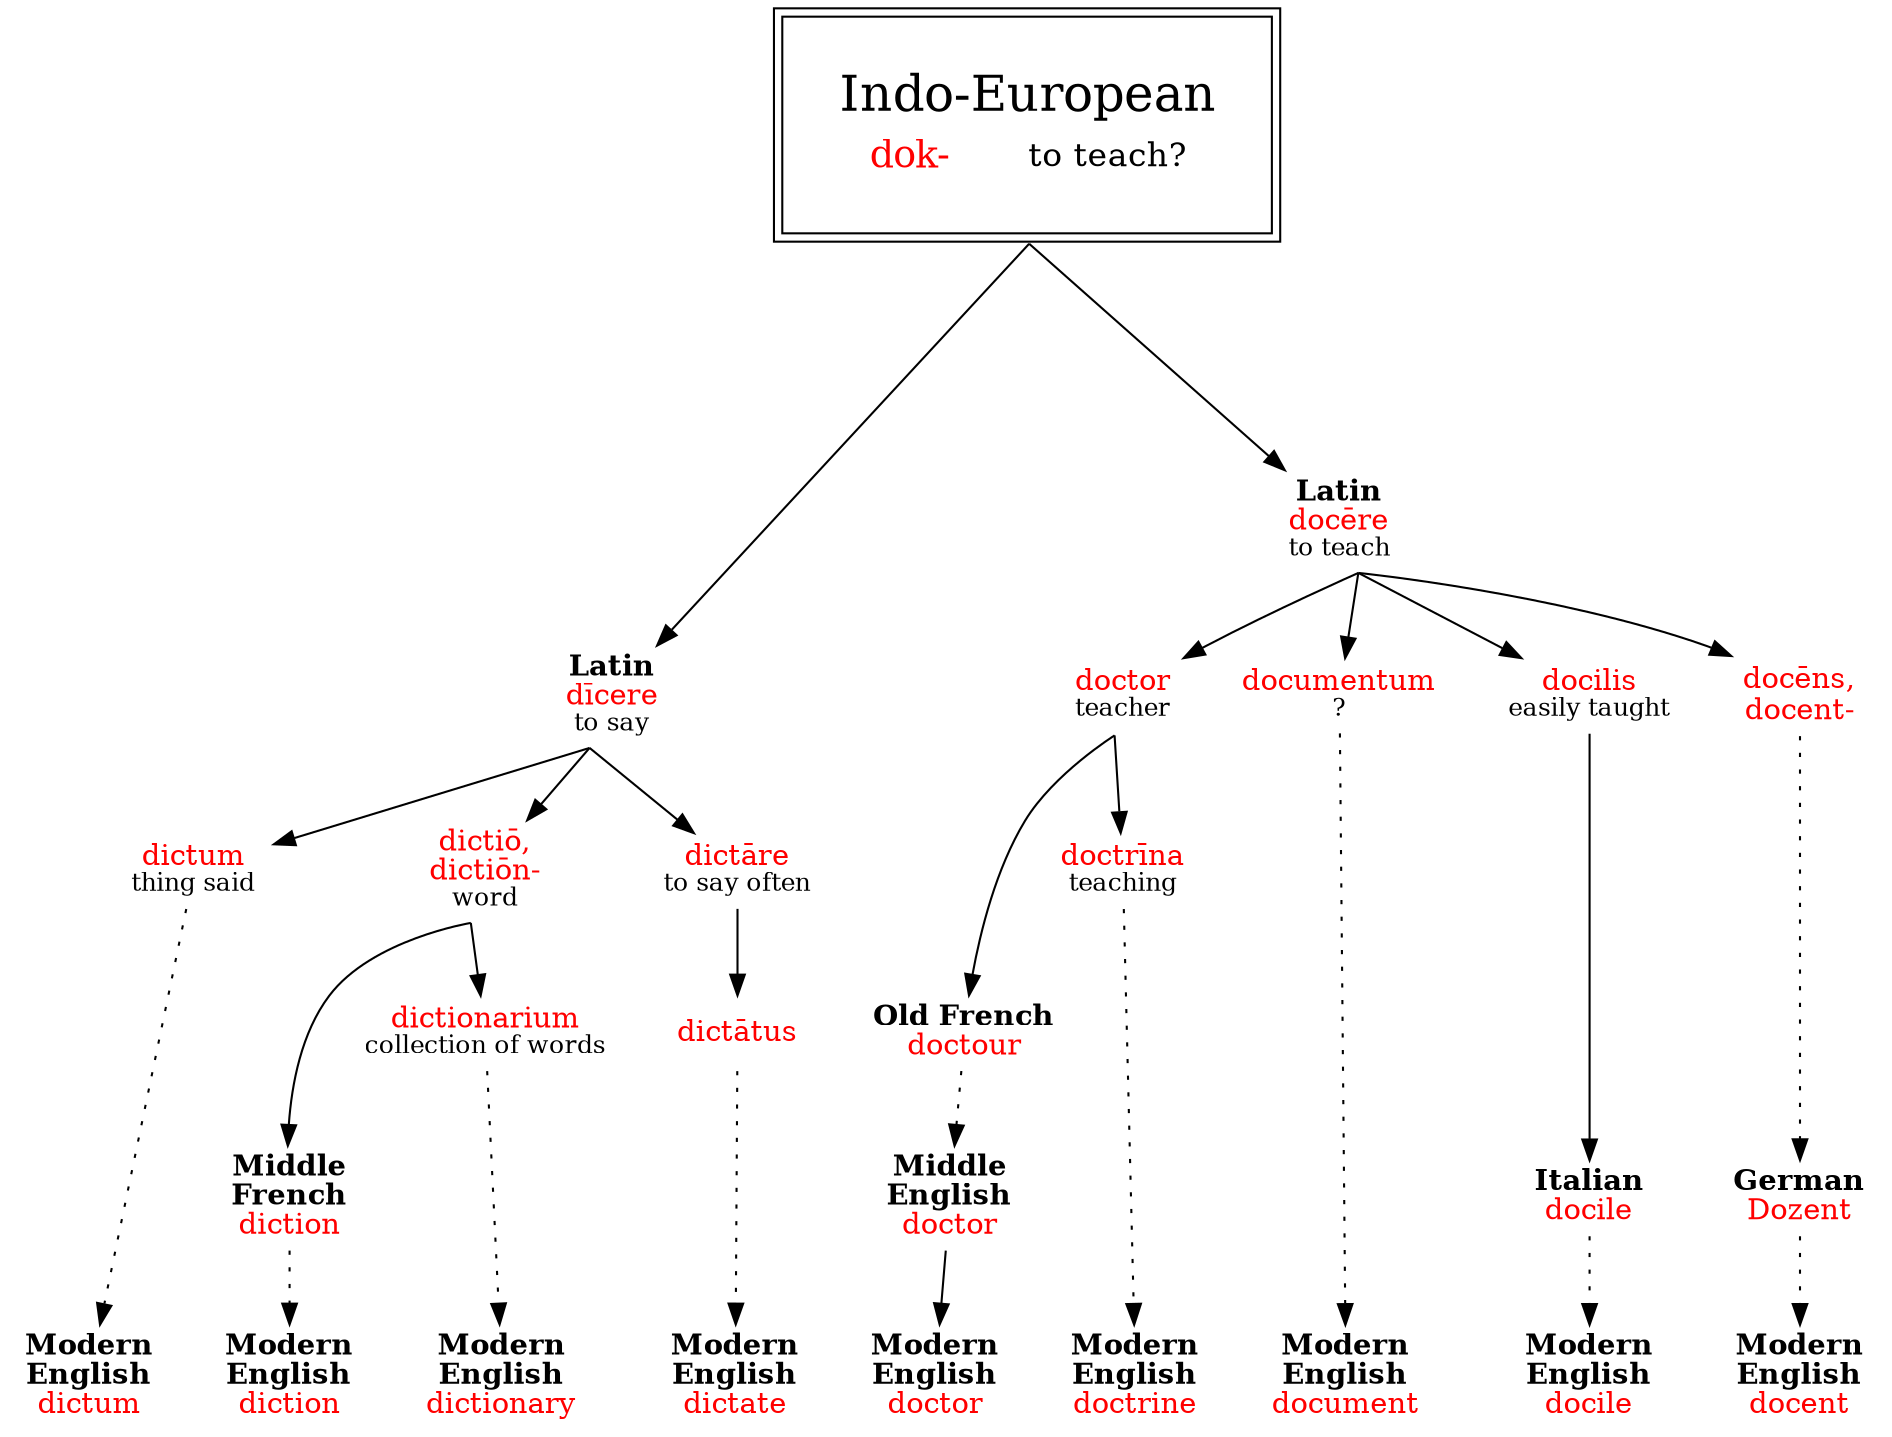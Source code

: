 strict digraph {
node [shape=none]
dok [label=<<table border="0"><tr><td colspan="2"><font point-size="24">Indo-European</font></td></tr><tr><td><font point-size="18" color="red">dok-</font></td><td><font point-size="16">to teach?</font></td></tr></table>> tooltip="Indo-European \"dok-, dek-\" to learn" shape=rect peripheries=2 margin=.3 URL="dok-learn0.svg"]
dok -> {dicereL docereL} [sametail=1 minlen=3]

/* ---- L dicere ---- */
/* dictum */
dicereL [label=<<b>Latin</b><br/><font color="red">dīcere</font><br/><font point-size="12">to say</font>>]
dictumL [label=<<font color="red">dictum</font><br/><font point-size="12">thing said</font>>]
dictum [label=<<b>Modern<br/>English</b><br/><font color="red">dictum</font>>]
dok -> dicereL -> dictumL
dictumL -> dictum [style=dotted]

/* diction */
dictioL [label=<<font color="red">dictiō,<br/>dictiōn-</font><br/><font point-size="12">word</font>>]
dictionMF [label=<<b>Middle<br/>French</b><br/><font color="red">diction</font>>]
diction [label=<<b>Modern<br/>English</b><br/><font color="red">diction</font>>]
dicereL -> dictioL -> dictionMF
dictionMF -> diction [style=dotted]

/* dictionary */
dictionarium [label=<<font color="red">dictionarium</font><br/><font point-size="12">collection of words</font>>]
dictionary [label=<<b>Modern<br/>English</b><br/><font color="red">dictionary</font>>]
dictioL -> dictionarium
dictionarium -> dictionary [style=dotted]

/* dictate */
dictareL [label=<<font color="red">dictāre</font><br/><font point-size="12">to say often</font>>]
dictatusL [label=<<font color="red">dictātus</font>>] // past part.
dictate [label=<<b>Modern<br/>English</b><br/><font color="red">dictate</font>>]
dicereL -> dictareL -> dictatusL
dictatusL -> dictate [style=dotted]

/* ---- L docere ---- */
// decere -> docere ??
/* doctor */
docereL [label=<<b>Latin</b><br/><font color="red">docēre</font><br/><font point-size="12">to teach</font>>]
//? doctusL [label=<<font color="red">doctus</font><br/><font point-size="12">learned</font>>]
doctorL [label=<<font color="red">doctor</font><br/><font point-size="12">teacher</font>>]
doctourOF [label=<<b>Old French</b><br/><font color="red">doctour</font>>]
doctorME [label=<<b>Middle<br/>English</b><br/><font color="red">doctor</font>>]
doctor [label=<<b>Modern<br/>English</b><br/><font color="red">doctor</font>>]
dok -> docereL -> doctorL -> doctourOF
doctourOF -> doctorME [style=dotted]
doctorME -> doctor

/* doctrine */
doctrinaL [label=<<font color="red">doctrīna</font><br/><font point-size="12">teaching</font>>]
doctrine [label=<<b>Modern<br/>English</b><br/><font color="red">doctrine</font>>]
doctorL -> doctrinaL
doctrinaL -> doctrine [style=dotted]

/* document */
documentum [label=<<font color="red">documentum</font><br/><font point-size="12">?</font>>] // lesson; written instruction; official paper
document [label=<<b>Modern<br/>English</b><br/><font color="red">document</font>>]
docereL -> documentum
documentum -> document [style=dotted]

/* docile */
docilisL [label=<<font color="red">docilis</font><br/><font point-size="12">easily taught</font>>]
docileI [label=<<b>Italian</b><br/><font color="red">docile</font>>]
docile [label=<<b>Modern<br/>English</b><br/><font color="red">docile</font>>]
docereL -> docilisL -> docileI
docileI -> docile [style=dotted]

/* docent */
docensL [label=<<font color="red">docēns,<br/>docent-</font>>]
dozentGr [label=<<b>German</b><br/><font color="red">Dozent</font>>]
docent [label=<<b>Modern<br/>English</b><br/><font color="red">docent</font>>]
docereL -> docensL
docensL -> dozentGr -> docent [style=dotted]

{rank=same dictum diction dictionary dictate doctor doctrine document docile docent}
dicereL -> {dictumL dictioL dictareL rank=same} [sametail=1]
docereL -> {doctorL documentum docilisL docensL rank=same} [sametail=1]
dictioL -> dictionarium [weight=2 sametail=1]
dictioL -> dictionMF [minlen=2 sametail=1]
{rank=same dictionMF doctorME docileI dozentGr}
doctorL -> doctrinaL [weight=2 sametail=1]
dictareL -> dictatusL [weight=2]
doctorL -> doctourOF [minlen=2 sametail=1]
}